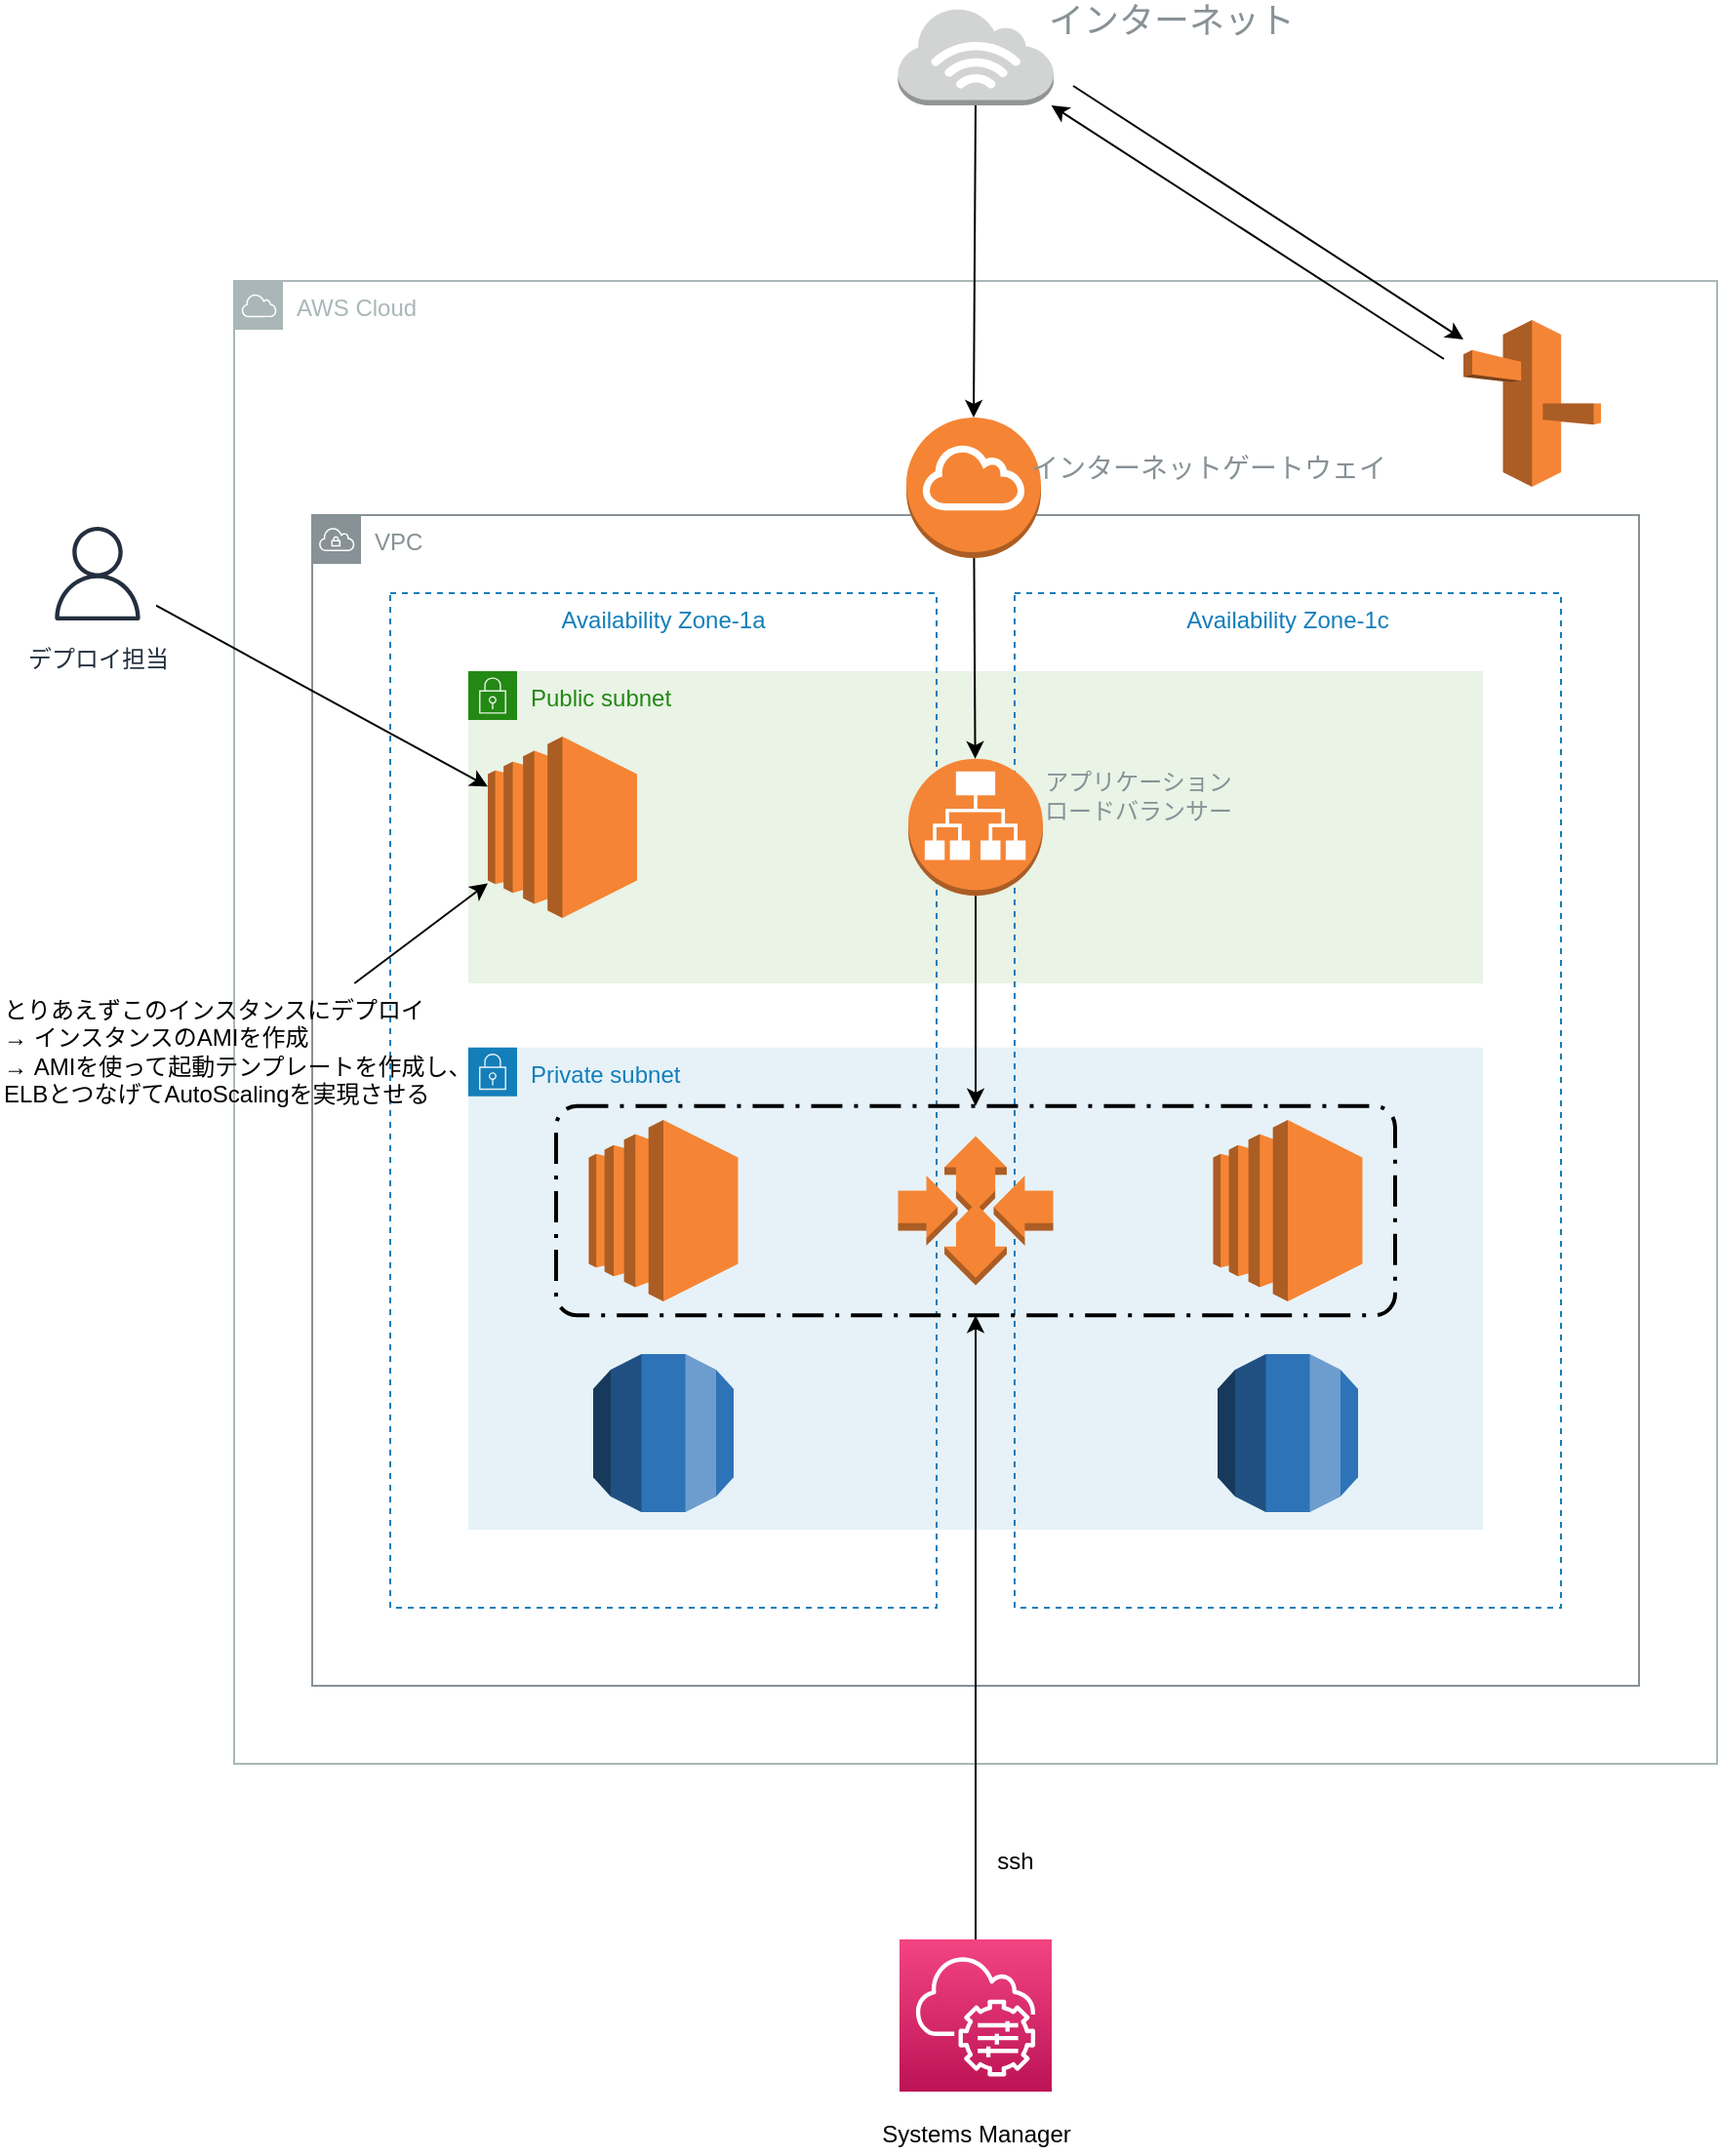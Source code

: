 <mxfile>
    <diagram id="dC1w4XKXdsQ0bnsXxmPA" name="ページ1">
        <mxGraphModel dx="2061" dy="573" grid="1" gridSize="10" guides="1" tooltips="1" connect="1" arrows="1" fold="1" page="1" pageScale="1" pageWidth="1169" pageHeight="827" math="0" shadow="0">
            <root>
                <mxCell id="0"/>
                <mxCell id="1" style="" parent="0"/>
                <mxCell id="20" value="AWS Cloud" style="sketch=0;outlineConnect=0;gradientColor=none;html=1;whiteSpace=wrap;fontSize=12;fontStyle=0;shape=mxgraph.aws4.group;grIcon=mxgraph.aws4.group_aws_cloud;strokeColor=#AAB7B8;fillColor=none;verticalAlign=top;align=left;spacingLeft=30;fontColor=#AAB7B8;dashed=0;fontFamily=Helvetica;" parent="1" vertex="1">
                    <mxGeometry x="40" y="320" width="760" height="760" as="geometry"/>
                </mxCell>
                <mxCell id="12" value="" style="group" parent="1" vertex="1" connectable="0">
                    <mxGeometry x="80" y="440" width="720" height="780" as="geometry"/>
                </mxCell>
                <mxCell id="4" value="VPC" style="sketch=0;outlineConnect=0;gradientColor=none;html=1;whiteSpace=wrap;fontSize=12;fontStyle=0;shape=mxgraph.aws4.group;grIcon=mxgraph.aws4.group_vpc;strokeColor=#879196;fillColor=none;verticalAlign=top;align=left;spacingLeft=30;fontColor=#879196;dashed=0;" parent="12" vertex="1">
                    <mxGeometry width="680" height="600" as="geometry"/>
                </mxCell>
                <mxCell id="27" style="edgeStyle=none;html=1;fontFamily=Helvetica;fontSize=12;fontColor=#879196;" parent="12" source="19" edge="1">
                    <mxGeometry relative="1" as="geometry">
                        <mxPoint x="440" y="115.878" as="targetPoint"/>
                    </mxGeometry>
                </mxCell>
                <mxCell id="43" value="Public subnet" style="points=[[0,0],[0.25,0],[0.5,0],[0.75,0],[1,0],[1,0.25],[1,0.5],[1,0.75],[1,1],[0.75,1],[0.5,1],[0.25,1],[0,1],[0,0.75],[0,0.5],[0,0.25]];outlineConnect=0;gradientColor=none;html=1;whiteSpace=wrap;fontSize=12;fontStyle=0;container=1;pointerEvents=0;collapsible=0;recursiveResize=0;shape=mxgraph.aws4.group;grIcon=mxgraph.aws4.group_security_group;grStroke=0;strokeColor=#248814;fillColor=#E9F3E6;verticalAlign=top;align=left;spacingLeft=30;fontColor=#248814;dashed=0;sketch=0;fontFamily=Helvetica;" parent="12" vertex="1">
                    <mxGeometry x="80" y="80" width="520" height="160" as="geometry"/>
                </mxCell>
                <mxCell id="44" value="アプリケーション&lt;br&gt;ロードバランサー" style="text;html=1;align=center;verticalAlign=middle;resizable=0;points=[];autosize=1;strokeColor=none;fillColor=none;fontSize=12;fontFamily=Helvetica;fontColor=#879196;" parent="12" vertex="1">
                    <mxGeometry x="368" y="128.615" width="110" height="30" as="geometry"/>
                </mxCell>
                <mxCell id="46" value="Private subnet" style="points=[[0,0],[0.25,0],[0.5,0],[0.75,0],[1,0],[1,0.25],[1,0.5],[1,0.75],[1,1],[0.75,1],[0.5,1],[0.25,1],[0,1],[0,0.75],[0,0.5],[0,0.25]];outlineConnect=0;gradientColor=none;html=1;whiteSpace=wrap;fontSize=12;fontStyle=0;container=1;pointerEvents=0;collapsible=0;recursiveResize=0;shape=mxgraph.aws4.group;grIcon=mxgraph.aws4.group_security_group;grStroke=0;strokeColor=#147EBA;fillColor=#E6F2F8;verticalAlign=top;align=left;spacingLeft=30;fontColor=#147EBA;dashed=0;sketch=0;fontFamily=Helvetica;" parent="12" vertex="1">
                    <mxGeometry x="80" y="272.82" width="520" height="247.18" as="geometry"/>
                </mxCell>
                <mxCell id="51" value="" style="outlineConnect=0;dashed=0;verticalLabelPosition=bottom;verticalAlign=top;align=center;html=1;shape=mxgraph.aws3.ec2;fillColor=#F58534;gradientColor=none;" parent="12" vertex="1">
                    <mxGeometry x="141.75" y="310" width="76.5" height="93" as="geometry"/>
                </mxCell>
                <mxCell id="52" value="" style="outlineConnect=0;dashed=0;verticalLabelPosition=bottom;verticalAlign=top;align=center;html=1;shape=mxgraph.aws3.ec2;fillColor=#F58534;gradientColor=none;" parent="12" vertex="1">
                    <mxGeometry x="461.75" y="310" width="76.5" height="93" as="geometry"/>
                </mxCell>
                <mxCell id="54" value="" style="outlineConnect=0;dashed=0;verticalLabelPosition=bottom;verticalAlign=top;align=center;html=1;shape=mxgraph.aws3.rds;fillColor=#2E73B8;gradientColor=none;" parent="12" vertex="1">
                    <mxGeometry x="144" y="430.0" width="72" height="81" as="geometry"/>
                </mxCell>
                <mxCell id="53" value="" style="outlineConnect=0;dashed=0;verticalLabelPosition=bottom;verticalAlign=top;align=center;html=1;shape=mxgraph.aws3.rds;fillColor=#2E73B8;gradientColor=none;" parent="12" vertex="1">
                    <mxGeometry x="464" y="430.0" width="72" height="81" as="geometry"/>
                </mxCell>
                <mxCell id="49" value="Availability Zone-1a" style="fillColor=none;strokeColor=#147EBA;dashed=1;verticalAlign=top;fontStyle=0;fontColor=#147EBA;" parent="12" vertex="1">
                    <mxGeometry x="40" y="40" width="280" height="520" as="geometry"/>
                </mxCell>
                <mxCell id="50" value="Availability Zone-1c" style="fillColor=none;strokeColor=#147EBA;dashed=1;verticalAlign=top;fontStyle=0;fontColor=#147EBA;" parent="12" vertex="1">
                    <mxGeometry x="360" y="40" width="280" height="520" as="geometry"/>
                </mxCell>
                <mxCell id="62" style="edgeStyle=none;html=1;" parent="12" source="19" target="56" edge="1">
                    <mxGeometry relative="1" as="geometry"/>
                </mxCell>
                <mxCell id="19" value="" style="outlineConnect=0;dashed=0;verticalLabelPosition=bottom;verticalAlign=top;align=center;html=1;shape=mxgraph.aws3.application_load_balancer;fillColor=#F58536;gradientColor=none;sketch=0;fontFamily=Helvetica;fontSize=12;fontColor=#879196;strokeColor=#879196;" parent="12" vertex="1">
                    <mxGeometry x="305.5" y="124.922" width="69" height="70.154" as="geometry"/>
                </mxCell>
                <mxCell id="55" value="" style="outlineConnect=0;dashed=0;verticalLabelPosition=bottom;verticalAlign=top;align=center;html=1;shape=mxgraph.aws3.auto_scaling;fillColor=#F58534;gradientColor=none;" parent="12" vertex="1">
                    <mxGeometry x="300.25" y="318.25" width="79.5" height="76.5" as="geometry"/>
                </mxCell>
                <mxCell id="56" value="" style="rounded=1;arcSize=10;dashed=1;fillColor=none;gradientColor=none;dashPattern=8 3 1 3;strokeWidth=2;" parent="12" vertex="1">
                    <mxGeometry x="125" y="302.88" width="430" height="107.25" as="geometry"/>
                </mxCell>
                <mxCell id="63" value="" style="outlineConnect=0;dashed=0;verticalLabelPosition=bottom;verticalAlign=top;align=center;html=1;shape=mxgraph.aws3.ec2;fillColor=#F58534;gradientColor=none;" vertex="1" parent="12">
                    <mxGeometry x="90" y="113.5" width="76.5" height="93" as="geometry"/>
                </mxCell>
                <mxCell id="61" value="" style="edgeStyle=none;html=1;" parent="1" target="21" edge="1">
                    <mxGeometry relative="1" as="geometry">
                        <mxPoint x="450" y="240" as="targetPoint"/>
                        <mxPoint x="660" y="360" as="sourcePoint"/>
                    </mxGeometry>
                </mxCell>
                <mxCell id="11" value="" style="outlineConnect=0;dashed=0;verticalLabelPosition=bottom;verticalAlign=top;align=center;html=1;shape=mxgraph.aws3.route_53;fillColor=#F58536;gradientColor=none;" parent="1" vertex="1">
                    <mxGeometry x="670" y="340" width="70.5" height="85.5" as="geometry"/>
                </mxCell>
                <mxCell id="14" value="" style="outlineConnect=0;dashed=0;verticalLabelPosition=bottom;verticalAlign=top;align=center;html=1;shape=mxgraph.aws3.internet_gateway;fillColor=#F58534;gradientColor=none;sketch=0;fontFamily=Helvetica;fontSize=12;fontColor=#879196;strokeColor=#879196;" parent="1" vertex="1">
                    <mxGeometry x="384.5" y="390" width="69" height="72" as="geometry"/>
                </mxCell>
                <mxCell id="23" style="edgeStyle=none;html=1;fontFamily=Helvetica;fontSize=12;fontColor=#879196;entryX=0.5;entryY=0;entryDx=0;entryDy=0;entryPerimeter=0;" parent="1" source="21" target="14" edge="1">
                    <mxGeometry relative="1" as="geometry">
                        <mxPoint x="414" y="390" as="targetPoint"/>
                    </mxGeometry>
                </mxCell>
                <mxCell id="21" value="" style="outlineConnect=0;dashed=0;verticalLabelPosition=bottom;verticalAlign=top;align=center;html=1;shape=mxgraph.aws3.internet_3;fillColor=#D2D3D3;gradientColor=none;sketch=0;fontFamily=Helvetica;fontSize=12;fontColor=#879196;strokeColor=#879196;" parent="1" vertex="1">
                    <mxGeometry x="380.25" y="180" width="79.75" height="50" as="geometry"/>
                </mxCell>
                <mxCell id="22" value="インターネット" style="text;html=1;align=center;verticalAlign=middle;resizable=0;points=[];autosize=1;strokeColor=none;fillColor=none;fontSize=18&#10;;fontFamily=Helvetica;fontColor=#879196;" parent="1" vertex="1">
                    <mxGeometry x="470" y="177" width="100" height="20" as="geometry"/>
                </mxCell>
                <mxCell id="24" value="インターネットゲートウェイ" style="text;html=1;align=center;verticalAlign=middle;resizable=0;points=[];autosize=1;strokeColor=none;fillColor=none;fontSize=14;fontFamily=Helvetica;fontColor=#879196;" parent="1" vertex="1">
                    <mxGeometry x="453.5" y="405.5" width="170" height="20" as="geometry"/>
                </mxCell>
                <mxCell id="25" style="edgeStyle=none;html=1;fontFamily=Helvetica;fontSize=12;fontColor=#879196;" parent="1" source="14" target="19" edge="1">
                    <mxGeometry relative="1" as="geometry"/>
                </mxCell>
                <mxCell id="59" value="" style="endArrow=classic;html=1;" parent="1" edge="1">
                    <mxGeometry width="50" height="50" relative="1" as="geometry">
                        <mxPoint x="470" y="220" as="sourcePoint"/>
                        <mxPoint x="670" y="350" as="targetPoint"/>
                    </mxGeometry>
                </mxCell>
                <mxCell id="64" value="&lt;span style=&quot;font-family: &amp;#34;helvetica&amp;#34; ; text-align: center&quot;&gt;とりあえずこのインスタンスにデプロイ&amp;nbsp;&lt;/span&gt;&lt;br style=&quot;font-family: &amp;#34;helvetica&amp;#34; ; text-align: center&quot;&gt;&lt;span style=&quot;font-family: &amp;#34;helvetica&amp;#34; ; text-align: center&quot;&gt;→ インスタンスのAMIを作成&lt;/span&gt;&lt;br style=&quot;font-family: &amp;#34;helvetica&amp;#34; ; text-align: center&quot;&gt;&lt;span style=&quot;font-family: &amp;#34;helvetica&amp;#34; ; text-align: center&quot;&gt;→ AMIを使って起動テンプレートを作成し、&lt;/span&gt;&lt;br style=&quot;font-family: &amp;#34;helvetica&amp;#34; ; text-align: center&quot;&gt;&lt;span style=&quot;font-family: &amp;#34;helvetica&amp;#34; ; text-align: center&quot;&gt;ELBとつなげてAutoScalingを実現させる&lt;/span&gt;" style="text;whiteSpace=wrap;html=1;" vertex="1" parent="1">
                    <mxGeometry x="-80" y="680" width="270" height="70" as="geometry"/>
                </mxCell>
                <mxCell id="65" style="edgeStyle=none;html=1;" edge="1" parent="1" source="64" target="63">
                    <mxGeometry relative="1" as="geometry"/>
                </mxCell>
                <mxCell id="67" value="" style="edgeStyle=none;html=1;" edge="1" parent="1" source="66" target="63">
                    <mxGeometry relative="1" as="geometry"/>
                </mxCell>
                <mxCell id="66" value="デプロイ担当" style="sketch=0;outlineConnect=0;fontColor=#232F3E;gradientColor=none;strokeColor=#232F3E;fillColor=#ffffff;dashed=0;verticalLabelPosition=bottom;verticalAlign=top;align=center;html=1;fontSize=12;fontStyle=0;aspect=fixed;shape=mxgraph.aws4.resourceIcon;resIcon=mxgraph.aws4.user;" vertex="1" parent="1">
                    <mxGeometry x="-60" y="440" width="60" height="60" as="geometry"/>
                </mxCell>
                <mxCell id="70" value="" style="edgeStyle=none;html=1;" edge="1" parent="1" source="69" target="56">
                    <mxGeometry relative="1" as="geometry"/>
                </mxCell>
                <mxCell id="69" value="" style="sketch=0;points=[[0,0,0],[0.25,0,0],[0.5,0,0],[0.75,0,0],[1,0,0],[0,1,0],[0.25,1,0],[0.5,1,0],[0.75,1,0],[1,1,0],[0,0.25,0],[0,0.5,0],[0,0.75,0],[1,0.25,0],[1,0.5,0],[1,0.75,0]];points=[[0,0,0],[0.25,0,0],[0.5,0,0],[0.75,0,0],[1,0,0],[0,1,0],[0.25,1,0],[0.5,1,0],[0.75,1,0],[1,1,0],[0,0.25,0],[0,0.5,0],[0,0.75,0],[1,0.25,0],[1,0.5,0],[1,0.75,0]];outlineConnect=0;fontColor=#232F3E;gradientColor=#F34482;gradientDirection=north;fillColor=#BC1356;strokeColor=#ffffff;dashed=0;verticalLabelPosition=bottom;verticalAlign=top;align=center;html=1;fontSize=12;fontStyle=0;aspect=fixed;shape=mxgraph.aws4.resourceIcon;resIcon=mxgraph.aws4.systems_manager;" vertex="1" parent="1">
                    <mxGeometry x="381" y="1170" width="78" height="78" as="geometry"/>
                </mxCell>
                <mxCell id="71" value="ssh" style="text;html=1;align=center;verticalAlign=middle;resizable=0;points=[];autosize=1;strokeColor=none;fillColor=none;" vertex="1" parent="1">
                    <mxGeometry x="425" y="1120" width="30" height="20" as="geometry"/>
                </mxCell>
                <mxCell id="72" value="Systems Manager" style="text;html=1;align=center;verticalAlign=middle;resizable=0;points=[];autosize=1;strokeColor=none;fillColor=none;" vertex="1" parent="1">
                    <mxGeometry x="365" y="1260" width="110" height="20" as="geometry"/>
                </mxCell>
            </root>
        </mxGraphModel>
    </diagram>
</mxfile>
